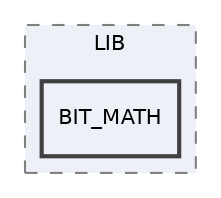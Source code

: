 digraph "Unit_10_SecondTermProject/Unit_10_SecondTermProject/ECU2/ECU2_Dashboard/Inc/LIB/BIT_MATH"
{
 // LATEX_PDF_SIZE
  edge [fontname="Helvetica",fontsize="10",labelfontname="Helvetica",labelfontsize="10"];
  node [fontname="Helvetica",fontsize="10",shape=record];
  compound=true
  subgraph clusterdir_d22e1ea2fc680c6f0dcd19c090781ff5 {
    graph [ bgcolor="#edf0f7", pencolor="grey50", style="filled,dashed,", label="LIB", fontname="Helvetica", fontsize="10", URL="dir_d22e1ea2fc680c6f0dcd19c090781ff5.html"]
  dir_900b9d87d0484c1298867e7770ed58bc [shape=box, label="BIT_MATH", style="filled,bold,", fillcolor="#edf0f7", color="grey25", URL="dir_900b9d87d0484c1298867e7770ed58bc.html"];
  }
}
